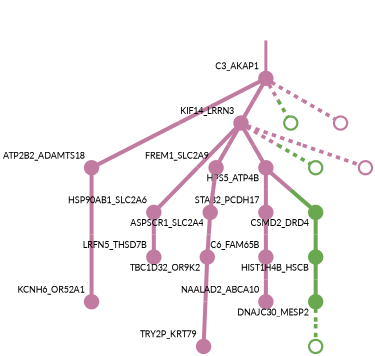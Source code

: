 strict digraph  {
graph[splines=false]; nodesep=0.7; rankdir=TB; ranksep=0.6; forcelabels=true; dpi=600; size=2.5;
0 [color="#c27ba0ff", fillcolor="#c27ba0ff", fixedsize=true, fontname=Lato, fontsize="12pt", height="0.25", label="", penwidth=3, shape=circle, style=filled, xlabel=C3_AKAP1];
3 [color="#c27ba0ff", fillcolor="#c27ba0ff", fixedsize=true, fontname=Lato, fontsize="12pt", height="0.25", label="", penwidth=3, shape=circle, style=filled, xlabel=ATP2B2_ADAMTS18];
15 [color="#c27ba0ff", fillcolor="#c27ba0ff", fixedsize=true, fontname=Lato, fontsize="12pt", height="0.25", label="", penwidth=3, shape=circle, style=filled, xlabel=KIF14_LRRN3];
17 [color="#6aa84fff", fillcolor="#6aa84fff", fixedsize=true, fontname=Lato, fontsize="12pt", height="0.25", label="", penwidth=3, shape=circle, style=solid, xlabel=""];
20 [color="#c27ba0ff", fillcolor="#c27ba0ff", fixedsize=true, fontname=Lato, fontsize="12pt", height="0.25", label="", penwidth=3, shape=circle, style=solid, xlabel=""];
2 [color="#c27ba0ff", fillcolor="#c27ba0ff", fixedsize=true, fontname=Lato, fontsize="12pt", height="0.25", label="", penwidth=3, shape=circle, style=filled, xlabel=HSP90AB1_SLC2A6];
12 [color="#c27ba0ff", fillcolor="#c27ba0ff", fixedsize=true, fontname=Lato, fontsize="12pt", height="0.25", label="", penwidth=3, shape=circle, style=filled, xlabel=LRFN5_THSD7B];
1 [color="#c27ba0ff", fillcolor="#c27ba0ff", fixedsize=true, fontname=Lato, fontsize="12pt", height="0.25", label="", penwidth=3, shape=circle, style=filled, xlabel=KCNH6_OR52A1];
5 [color="#c27ba0ff", fillcolor="#c27ba0ff", fixedsize=true, fontname=Lato, fontsize="12pt", height="0.25", label="", penwidth=3, shape=circle, style=filled, xlabel=TBC1D32_OR9K2];
4 [color="#c27ba0ff", fillcolor="#c27ba0ff", fixedsize=true, fontname=Lato, fontsize="12pt", height="0.25", label="", penwidth=3, shape=circle, style=filled, xlabel=TRY2P_KRT79];
6 [color="#c27ba0ff", fillcolor="#c27ba0ff", fixedsize=true, fontname=Lato, fontsize="12pt", height="0.25", label="", penwidth=3, shape=circle, style=filled, xlabel=STAB2_PCDH17];
7 [color="#c27ba0ff", fillcolor="#c27ba0ff", fixedsize=true, fontname=Lato, fontsize="12pt", height="0.25", label="", penwidth=3, shape=circle, style=filled, xlabel=C6_FAM65B];
11 [color="#c27ba0ff", fillcolor="#c27ba0ff", fixedsize=true, fontname=Lato, fontsize="12pt", height="0.25", label="", penwidth=3, shape=circle, style=filled, xlabel=NAALAD2_ABCA10];
8 [color="#c27ba0ff", fillcolor="#c27ba0ff", fixedsize=true, fontname=Lato, fontsize="12pt", height="0.25", label="", penwidth=3, shape=circle, style=filled, xlabel=FREM1_SLC2A9];
9 [color="#c27ba0ff", fillcolor="#c27ba0ff", fixedsize=true, fontname=Lato, fontsize="12pt", height="0.25", label="", penwidth=3, shape=circle, style=filled, xlabel=ASPSCR1_SLC2A4];
10 [color="#6aa84fff", fillcolor="#6aa84fff", fixedsize=true, fontname=Lato, fontsize="12pt", height="0.25", label="", penwidth=3, shape=circle, style=filled, xlabel=CSMD2_DRD4];
14 [color="#6aa84fff", fillcolor="#6aa84fff", fixedsize=true, fontname=Lato, fontsize="12pt", height="0.25", label="", penwidth=3, shape=circle, style=filled, xlabel=HIST1H4B_HSCB];
13 [color="#c27ba0ff", fillcolor="#c27ba0ff", fixedsize=true, fontname=Lato, fontsize="12pt", height="0.25", label="", penwidth=3, shape=circle, style=filled, xlabel=HPS5_ATP4B];
16 [color="#6aa84fff", fillcolor="#6aa84fff", fixedsize=true, fontname=Lato, fontsize="12pt", height="0.25", label="", penwidth=3, shape=circle, style=filled, xlabel=DNAJC30_MESP2];
18 [color="#6aa84fff", fillcolor="#6aa84fff", fixedsize=true, fontname=Lato, fontsize="12pt", height="0.25", label="", penwidth=3, shape=circle, style=solid, xlabel=""];
21 [color="#c27ba0ff", fillcolor="#c27ba0ff", fixedsize=true, fontname=Lato, fontsize="12pt", height="0.25", label="", penwidth=3, shape=circle, style=solid, xlabel=""];
19 [color="#6aa84fff", fillcolor="#6aa84fff", fixedsize=true, fontname=Lato, fontsize="12pt", height="0.25", label="", penwidth=3, shape=circle, style=solid, xlabel=""];
normal [label="", penwidth=3, style=invis, xlabel=C3_AKAP1];
0 -> 3  [arrowsize=0, color="#c27ba0ff;0.5:#c27ba0ff", minlen="2.1111111640930176", penwidth="5.5", style=solid];
0 -> 15  [arrowsize=0, color="#c27ba0ff;0.5:#c27ba0ff", minlen="1.317460298538208", penwidth="5.5", style=solid];
0 -> 17  [arrowsize=0, color="#c27ba0ff;0.5:#6aa84fff", minlen="1.0793651342391968", penwidth=5, style=dashed];
0 -> 20  [arrowsize=0, color="#c27ba0ff;0.5:#c27ba0ff", minlen="1.0793651342391968", penwidth=5, style=dashed];
3 -> 1  [arrowsize=0, color="#c27ba0ff;0.5:#c27ba0ff", minlen="3.0", penwidth="5.5", style=solid];
15 -> 2  [arrowsize=0, color="#c27ba0ff;0.5:#c27ba0ff", minlen="2.2063491344451904", penwidth="5.5", style=solid];
15 -> 8  [arrowsize=0, color="#c27ba0ff;0.5:#c27ba0ff", minlen="1.6031745672225952", penwidth="5.5", style=solid];
15 -> 13  [arrowsize=0, color="#c27ba0ff;0.5:#c27ba0ff", minlen="1.3809523582458496", penwidth="5.5", style=solid];
15 -> 18  [arrowsize=0, color="#c27ba0ff;0.5:#6aa84fff", minlen="1.0793651342391968", penwidth=5, style=dashed];
15 -> 21  [arrowsize=0, color="#c27ba0ff;0.5:#c27ba0ff", minlen="1.0793651342391968", penwidth=5, style=dashed];
2 -> 12  [arrowsize=0, color="#c27ba0ff;0.5:#c27ba0ff", minlen="1.3809523582458496", penwidth="5.5", style=solid];
5 -> 4  [arrowsize=0, color="#c27ba0ff;0.5:#c27ba0ff", minlen="2.0158729553222656", penwidth="5.5", style=solid];
6 -> 7  [arrowsize=0, color="#c27ba0ff;0.5:#c27ba0ff", minlen="1.730158805847168", penwidth="5.5", style=solid];
7 -> 11  [arrowsize=0, color="#c27ba0ff;0.5:#c27ba0ff", minlen="1.4126983880996704", penwidth="5.5", style=solid];
8 -> 9  [arrowsize=0, color="#c27ba0ff;0.5:#c27ba0ff", minlen="1.4444444179534912", penwidth="5.5", style=solid];
9 -> 5  [arrowsize=0, color="#c27ba0ff;0.5:#c27ba0ff", minlen="1.8253967761993408", penwidth="5.5", style=solid];
10 -> 14  [arrowsize=0, color="#6aa84fff;0.5:#6aa84fff", minlen="1.3809523582458496", penwidth="5.5", style=solid];
14 -> 16  [arrowsize=0, color="#6aa84fff;0.5:#6aa84fff", minlen="1.158730149269104", penwidth="5.5", style=solid];
13 -> 6  [arrowsize=0, color="#c27ba0ff;0.5:#c27ba0ff", minlen="1.7619047164916992", penwidth="5.5", style=solid];
13 -> 10  [arrowsize=0, color="#c27ba0ff;0.5:#6aa84fff", minlen="1.4126983880996704", penwidth="5.5", style=solid];
16 -> 19  [arrowsize=0, color="#6aa84fff;0.5:#6aa84fff", minlen="1.0793651342391968", penwidth=5, style=dashed];
normal -> 0  [arrowsize=0, color="#c27ba0ff", label="", penwidth=4, style=solid];
}

